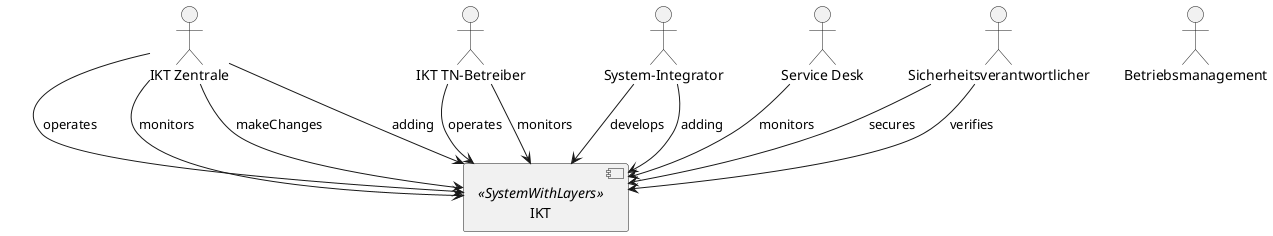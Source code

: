 @startuml

skinparam monochrome true
skinparam componentStyle uml2
actor IKT__F_Zentrale as "IKT Zentrale"
actor IKT__F_TN__S_Betreiber as "IKT TN-Betreiber"
actor System__S_Integrator as "System-Integrator"
actor Service__F_Desk as "Service Desk"
actor Sicherheitsverantwortlicher as "Sicherheitsverantwortlicher"
actor Betriebsmanagement as "Betriebsmanagement"
component IKT as "IKT" <<SystemWithLayers>>
IKT__F_Zentrale -down-> IKT : operates
IKT__F_Zentrale -down-> IKT : monitors
IKT__F_Zentrale -down-> IKT : makeChanges
IKT__F_Zentrale -down-> IKT : adding
IKT__F_TN__S_Betreiber -down-> IKT : operates
IKT__F_TN__S_Betreiber -down-> IKT : monitors
System__S_Integrator -down-> IKT : develops
System__S_Integrator -down-> IKT : adding
Service__F_Desk -down-> IKT : monitors
Sicherheitsverantwortlicher -down-> IKT : secures
Sicherheitsverantwortlicher -down-> IKT : verifies

' Begin Protected Region [[layouting]]

' End Protected Region   [[layouting]]
@enduml
' Actifsource ID=[dc5bfacd-eaac-11e8-88d3-bfc6b992bdec,83a3855d-ff92-11e8-b134-df8d0a97667f,Hash]
